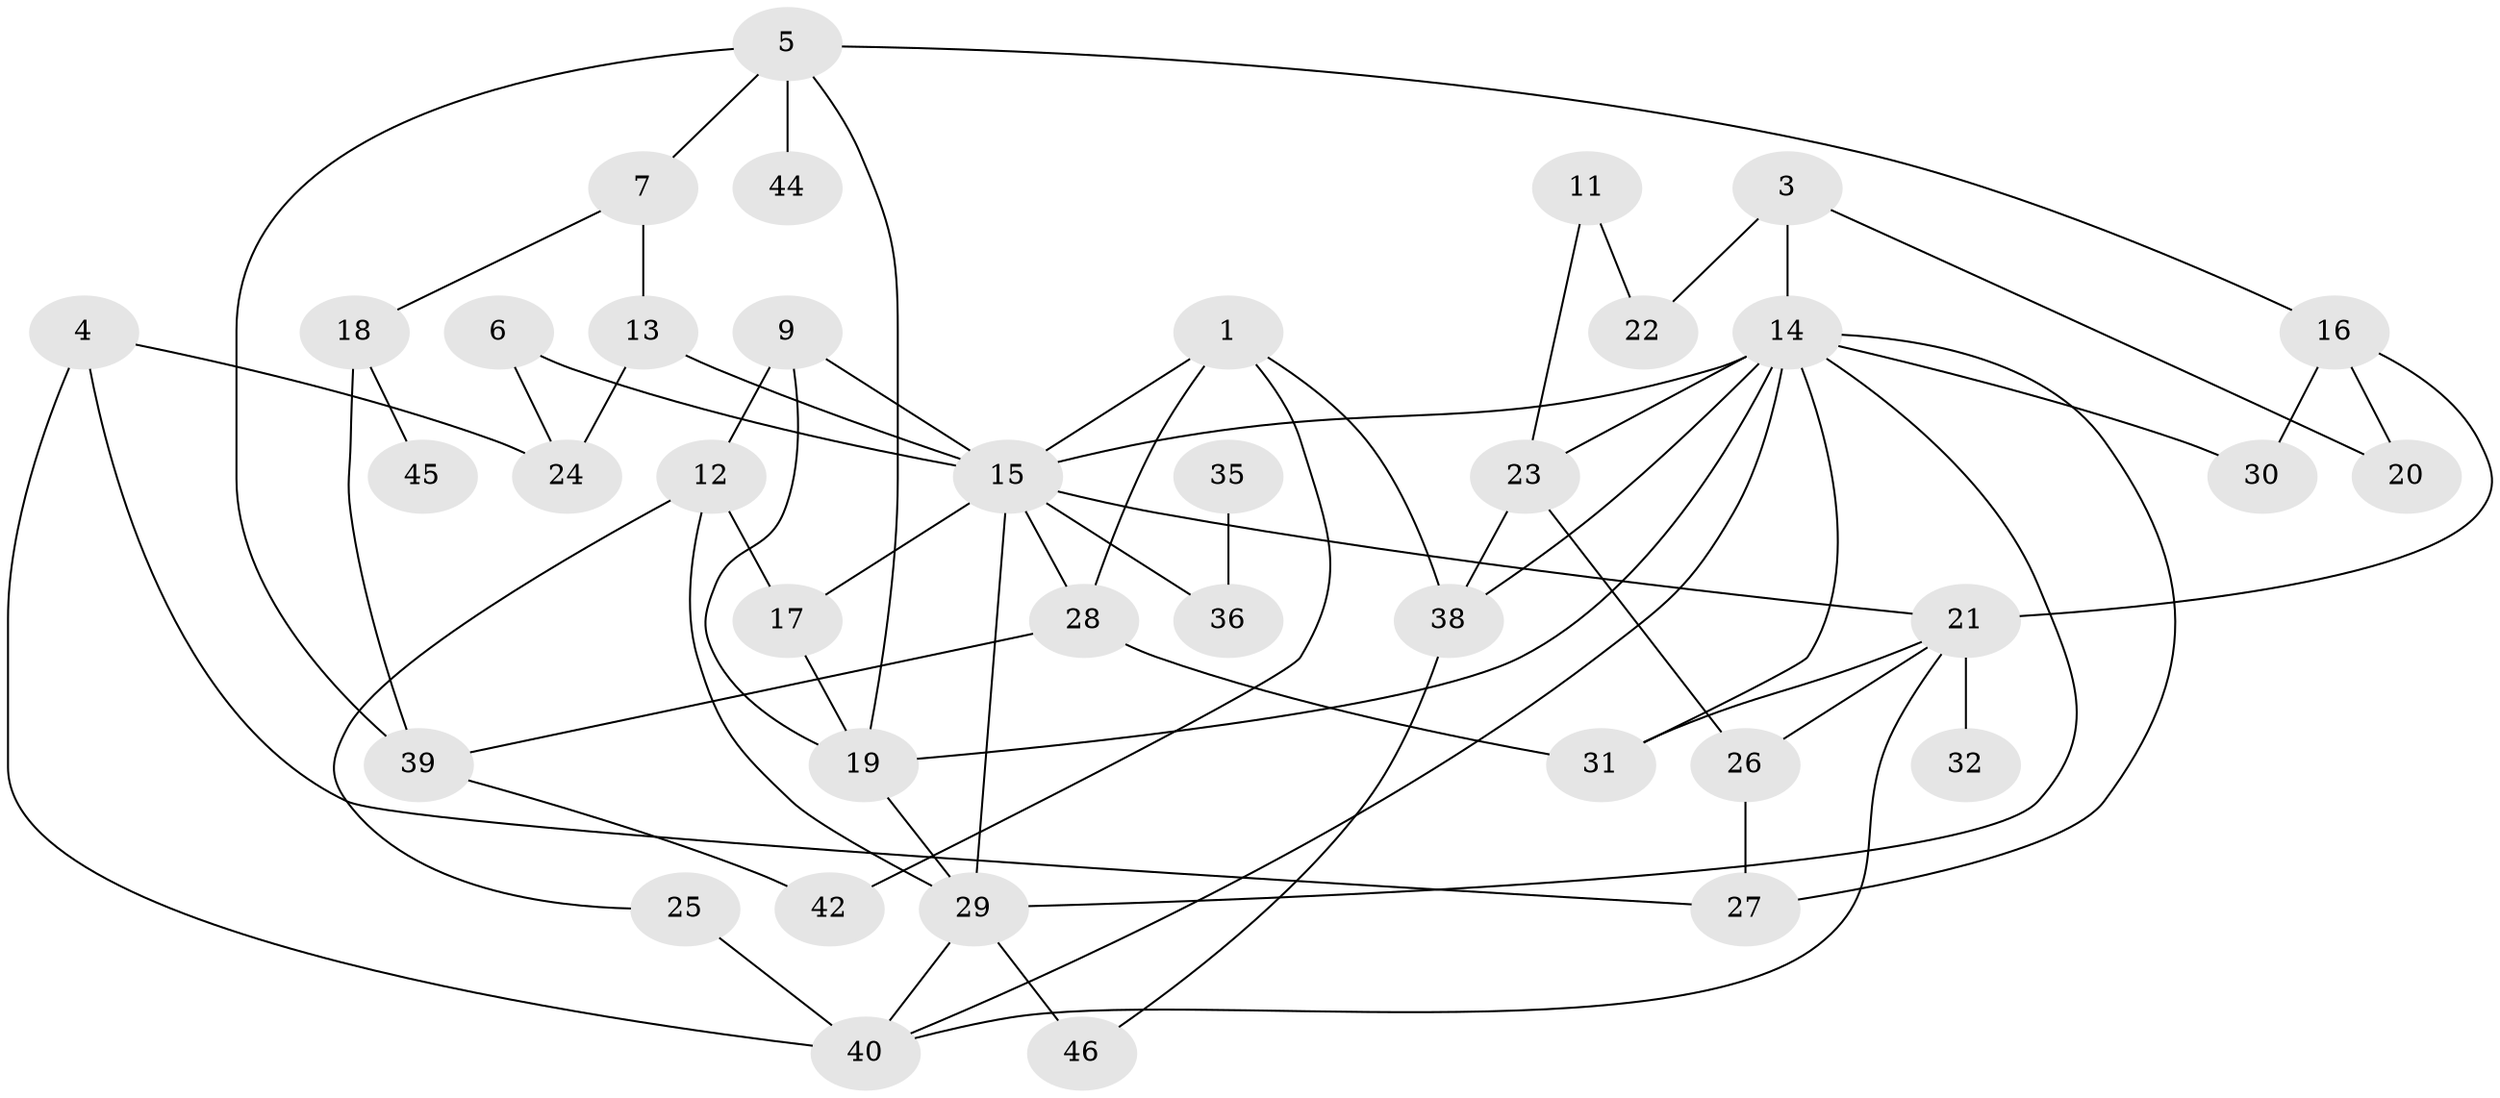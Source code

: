 // original degree distribution, {2: 0.2826086956521739, 0: 0.07608695652173914, 1: 0.17391304347826086, 3: 0.18478260869565216, 6: 0.010869565217391304, 7: 0.010869565217391304, 4: 0.21739130434782608, 5: 0.043478260869565216}
// Generated by graph-tools (version 1.1) at 2025/43/03/06/25 01:43:18]
// undirected, 38 vertices, 65 edges
graph export_dot {
graph [start="1"]
  node [color=gray90,style=filled];
  1;
  3;
  4;
  5;
  6;
  7;
  9;
  11;
  12;
  13;
  14;
  15;
  16;
  17;
  18;
  19;
  20;
  21;
  22;
  23;
  24;
  25;
  26;
  27;
  28;
  29;
  30;
  31;
  32;
  35;
  36;
  38;
  39;
  40;
  42;
  44;
  45;
  46;
  1 -- 15 [weight=2.0];
  1 -- 28 [weight=1.0];
  1 -- 38 [weight=2.0];
  1 -- 42 [weight=1.0];
  3 -- 14 [weight=1.0];
  3 -- 20 [weight=1.0];
  3 -- 22 [weight=1.0];
  4 -- 24 [weight=1.0];
  4 -- 27 [weight=1.0];
  4 -- 40 [weight=1.0];
  5 -- 7 [weight=1.0];
  5 -- 16 [weight=1.0];
  5 -- 19 [weight=1.0];
  5 -- 39 [weight=1.0];
  5 -- 44 [weight=1.0];
  6 -- 15 [weight=1.0];
  6 -- 24 [weight=1.0];
  7 -- 13 [weight=1.0];
  7 -- 18 [weight=1.0];
  9 -- 12 [weight=1.0];
  9 -- 15 [weight=1.0];
  9 -- 19 [weight=1.0];
  11 -- 22 [weight=1.0];
  11 -- 23 [weight=1.0];
  12 -- 17 [weight=1.0];
  12 -- 25 [weight=1.0];
  12 -- 29 [weight=1.0];
  13 -- 15 [weight=1.0];
  13 -- 24 [weight=1.0];
  14 -- 15 [weight=1.0];
  14 -- 19 [weight=1.0];
  14 -- 23 [weight=1.0];
  14 -- 27 [weight=1.0];
  14 -- 29 [weight=1.0];
  14 -- 30 [weight=1.0];
  14 -- 31 [weight=1.0];
  14 -- 38 [weight=1.0];
  14 -- 40 [weight=1.0];
  15 -- 17 [weight=1.0];
  15 -- 21 [weight=1.0];
  15 -- 28 [weight=1.0];
  15 -- 29 [weight=1.0];
  15 -- 36 [weight=1.0];
  16 -- 20 [weight=1.0];
  16 -- 21 [weight=1.0];
  16 -- 30 [weight=1.0];
  17 -- 19 [weight=1.0];
  18 -- 39 [weight=1.0];
  18 -- 45 [weight=1.0];
  19 -- 29 [weight=1.0];
  21 -- 26 [weight=1.0];
  21 -- 31 [weight=1.0];
  21 -- 32 [weight=1.0];
  21 -- 40 [weight=1.0];
  23 -- 26 [weight=1.0];
  23 -- 38 [weight=1.0];
  25 -- 40 [weight=2.0];
  26 -- 27 [weight=1.0];
  28 -- 31 [weight=1.0];
  28 -- 39 [weight=1.0];
  29 -- 40 [weight=1.0];
  29 -- 46 [weight=1.0];
  35 -- 36 [weight=1.0];
  38 -- 46 [weight=1.0];
  39 -- 42 [weight=1.0];
}
